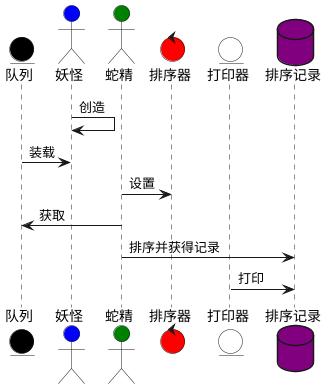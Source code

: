 @startuml

entity  队列 as line #Black
actor   妖怪 as monsters #Blue
actor   蛇精 as theQueensnack #Green
control 排序器 as sorter #Red
entity 打印器 as writer #White
database 排序记录 as log #Purple

monsters -> monsters : 创造
line -> monsters : 装载
theQueensnack -> sorter : 设置
theQueensnack -> line : 获取
theQueensnack -> log : 排序并获得记录
writer -> log : 打印


@enduml